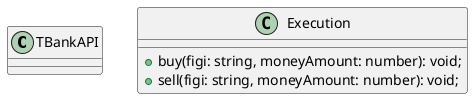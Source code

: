 @startuml 

class TBankAPI {
  
}

class Execution {
  + buy(figi: string, moneyAmount: number): void;
  + sell(figi: string, moneyAmount: number): void;
}

@enduml